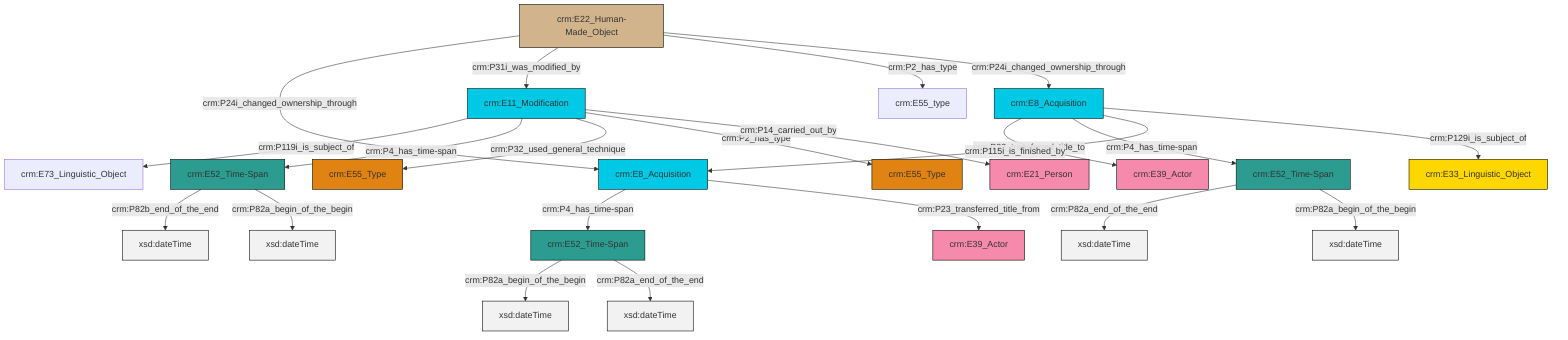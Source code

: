 graph TD
classDef Literal fill:#f2f2f2,stroke:#000000;
classDef CRM_Entity fill:#FFFFFF,stroke:#000000;
classDef Temporal_Entity fill:#00C9E6, stroke:#000000;
classDef Type fill:#E18312, stroke:#000000;
classDef Time-Span fill:#2C9C91, stroke:#000000;
classDef Appellation fill:#FFEB7F, stroke:#000000;
classDef Place fill:#008836, stroke:#000000;
classDef Persistent_Item fill:#B266B2, stroke:#000000;
classDef Conceptual_Object fill:#FFD700, stroke:#000000;
classDef Physical_Thing fill:#D2B48C, stroke:#000000;
classDef Actor fill:#f58aad, stroke:#000000;
classDef PC_Classes fill:#4ce600, stroke:#000000;
classDef Multi fill:#cccccc,stroke:#000000;

0["crm:E11_Modification"]:::Temporal_Entity -->|crm:P119i_is_subject_of| 1["crm:E73_Linguistic_Object"]:::Default
0["crm:E11_Modification"]:::Temporal_Entity -->|crm:P4_has_time-span| 5["crm:E52_Time-Span"]:::Time-Span
0["crm:E11_Modification"]:::Temporal_Entity -->|crm:P32_used_general_technique| 6["crm:E55_Type"]:::Type
7["crm:E8_Acquisition"]:::Temporal_Entity -->|crm:P22_transferred_title_to| 11["crm:E39_Actor"]:::Actor
12["crm:E8_Acquisition"]:::Temporal_Entity -->|crm:P4_has_time-span| 13["crm:E52_Time-Span"]:::Time-Span
13["crm:E52_Time-Span"]:::Time-Span -->|crm:P82a_begin_of_the_begin| 14[xsd:dateTime]:::Literal
13["crm:E52_Time-Span"]:::Time-Span -->|crm:P82a_end_of_the_end| 21[xsd:dateTime]:::Literal
17["crm:E22_Human-Made_Object"]:::Physical_Thing -->|crm:P24i_changed_ownership_through| 12["crm:E8_Acquisition"]:::Temporal_Entity
0["crm:E11_Modification"]:::Temporal_Entity -->|crm:P2_has_type| 24["crm:E55_Type"]:::Type
0["crm:E11_Modification"]:::Temporal_Entity -->|crm:P14_carried_out_by| 25["crm:E21_Person"]:::Actor
7["crm:E8_Acquisition"]:::Temporal_Entity -->|crm:P4_has_time-span| 3["crm:E52_Time-Span"]:::Time-Span
17["crm:E22_Human-Made_Object"]:::Physical_Thing -->|crm:P31i_was_modified_by| 0["crm:E11_Modification"]:::Temporal_Entity
5["crm:E52_Time-Span"]:::Time-Span -->|crm:P82b_end_of_the_end| 27[xsd:dateTime]:::Literal
7["crm:E8_Acquisition"]:::Temporal_Entity -->|crm:P115i_is_finished_by| 12["crm:E8_Acquisition"]:::Temporal_Entity
3["crm:E52_Time-Span"]:::Time-Span -->|crm:P82a_end_of_the_end| 29[xsd:dateTime]:::Literal
17["crm:E22_Human-Made_Object"]:::Physical_Thing -->|crm:P2_has_type| 30["crm:E55_type"]:::Default
7["crm:E8_Acquisition"]:::Temporal_Entity -->|crm:P129i_is_subject_of| 9["crm:E33_Linguistic_Object"]:::Conceptual_Object
12["crm:E8_Acquisition"]:::Temporal_Entity -->|crm:P23_transferred_title_from| 22["crm:E39_Actor"]:::Actor
3["crm:E52_Time-Span"]:::Time-Span -->|crm:P82a_begin_of_the_begin| 32[xsd:dateTime]:::Literal
17["crm:E22_Human-Made_Object"]:::Physical_Thing -->|crm:P24i_changed_ownership_through| 7["crm:E8_Acquisition"]:::Temporal_Entity
5["crm:E52_Time-Span"]:::Time-Span -->|crm:P82a_begin_of_the_begin| 35[xsd:dateTime]:::Literal